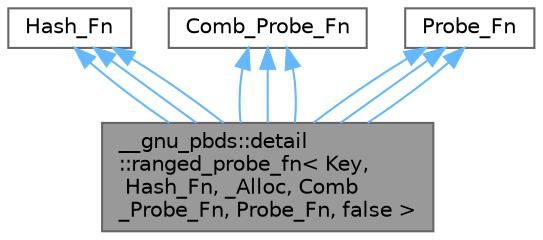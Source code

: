 digraph "__gnu_pbds::detail::ranged_probe_fn&lt; Key, Hash_Fn, _Alloc, Comb_Probe_Fn, Probe_Fn, false &gt;"
{
 // LATEX_PDF_SIZE
  bgcolor="transparent";
  edge [fontname=Helvetica,fontsize=10,labelfontname=Helvetica,labelfontsize=10];
  node [fontname=Helvetica,fontsize=10,shape=box,height=0.2,width=0.4];
  Node1 [id="Node000001",label="__gnu_pbds::detail\l::ranged_probe_fn\< Key,\l Hash_Fn, _Alloc, Comb\l_Probe_Fn, Probe_Fn, false \>",height=0.2,width=0.4,color="gray40", fillcolor="grey60", style="filled", fontcolor="black",tooltip=" "];
  Node2 -> Node1 [id="edge19_Node000001_Node000002",dir="back",color="steelblue1",style="solid",tooltip=" "];
  Node2 [id="Node000002",label="Hash_Fn",height=0.2,width=0.4,color="gray40", fillcolor="white", style="filled",tooltip=" "];
  Node3 -> Node1 [id="edge20_Node000001_Node000003",dir="back",color="steelblue1",style="solid",tooltip=" "];
  Node3 [id="Node000003",label="Comb_Probe_Fn",height=0.2,width=0.4,color="gray40", fillcolor="white", style="filled",tooltip=" "];
  Node4 -> Node1 [id="edge21_Node000001_Node000004",dir="back",color="steelblue1",style="solid",tooltip=" "];
  Node4 [id="Node000004",label="Probe_Fn",height=0.2,width=0.4,color="gray40", fillcolor="white", style="filled",tooltip=" "];
  Node2 -> Node1 [id="edge22_Node000001_Node000002",dir="back",color="steelblue1",style="solid",tooltip=" "];
  Node3 -> Node1 [id="edge23_Node000001_Node000003",dir="back",color="steelblue1",style="solid",tooltip=" "];
  Node4 -> Node1 [id="edge24_Node000001_Node000004",dir="back",color="steelblue1",style="solid",tooltip=" "];
  Node2 -> Node1 [id="edge25_Node000001_Node000002",dir="back",color="steelblue1",style="solid",tooltip=" "];
  Node3 -> Node1 [id="edge26_Node000001_Node000003",dir="back",color="steelblue1",style="solid",tooltip=" "];
  Node4 -> Node1 [id="edge27_Node000001_Node000004",dir="back",color="steelblue1",style="solid",tooltip=" "];
}
